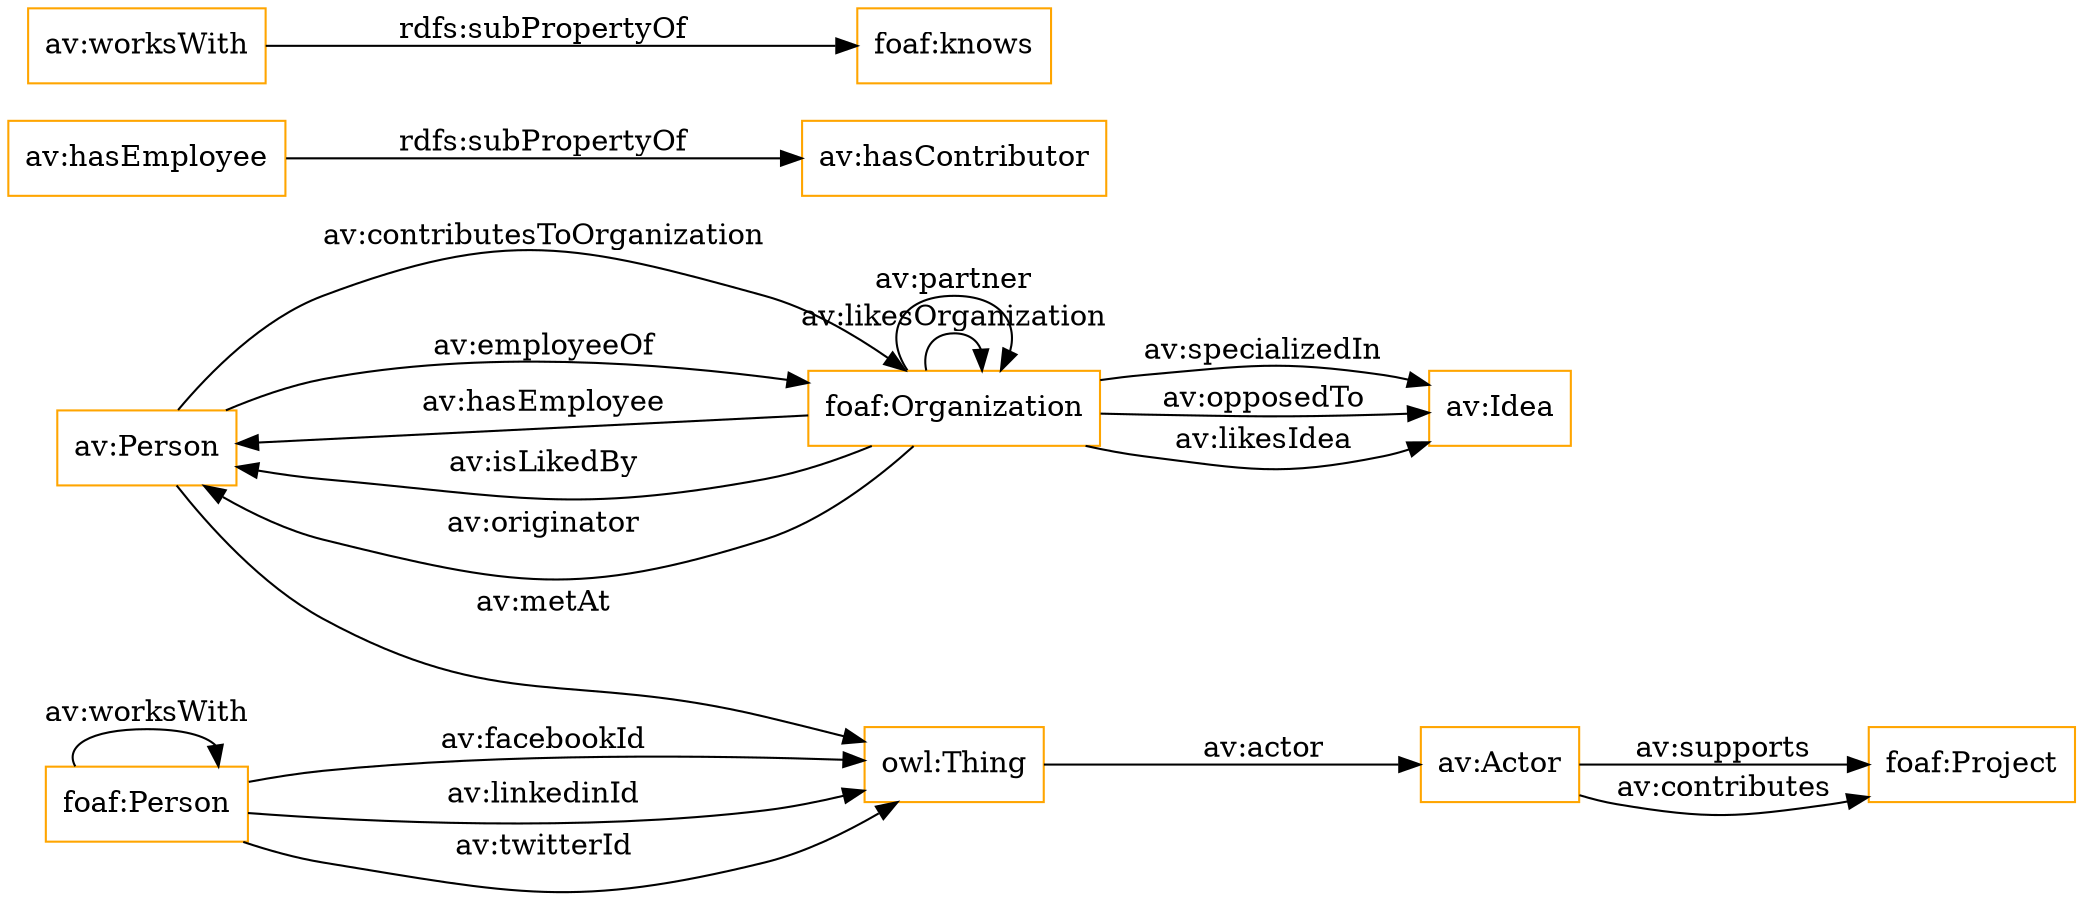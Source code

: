 digraph ar2dtool_diagram { 
rankdir=LR;
size="1501"
node [shape = rectangle, color="orange"]; "av:Person" "av:Actor" ; /*classes style*/
	"av:hasEmployee" -> "av:hasContributor" [ label = "rdfs:subPropertyOf" ];
	"av:worksWith" -> "foaf:knows" [ label = "rdfs:subPropertyOf" ];
	"foaf:Organization" -> "foaf:Organization" [ label = "av:likesOrganization" ];
	"foaf:Organization" -> "av:Idea" [ label = "av:specializedIn" ];
	"foaf:Organization" -> "av:Person" [ label = "av:hasEmployee" ];
	"av:Person" -> "foaf:Organization" [ label = "av:contributesToOrganization" ];
	"foaf:Person" -> "owl:Thing" [ label = "av:facebookId" ];
	"foaf:Organization" -> "av:Idea" [ label = "av:opposedTo" ];
	"foaf:Organization" -> "av:Person" [ label = "av:isLikedBy" ];
	"av:Person" -> "owl:Thing" [ label = "av:metAt" ];
	"owl:Thing" -> "av:Actor" [ label = "av:actor" ];
	"foaf:Person" -> "owl:Thing" [ label = "av:linkedinId" ];
	"av:Person" -> "foaf:Organization" [ label = "av:employeeOf" ];
	"foaf:Organization" -> "foaf:Organization" [ label = "av:partner" ];
	"av:Actor" -> "foaf:Project" [ label = "av:supports" ];
	"av:Actor" -> "foaf:Project" [ label = "av:contributes" ];
	"foaf:Person" -> "owl:Thing" [ label = "av:twitterId" ];
	"foaf:Person" -> "foaf:Person" [ label = "av:worksWith" ];
	"foaf:Organization" -> "av:Person" [ label = "av:originator" ];
	"foaf:Organization" -> "av:Idea" [ label = "av:likesIdea" ];

}

